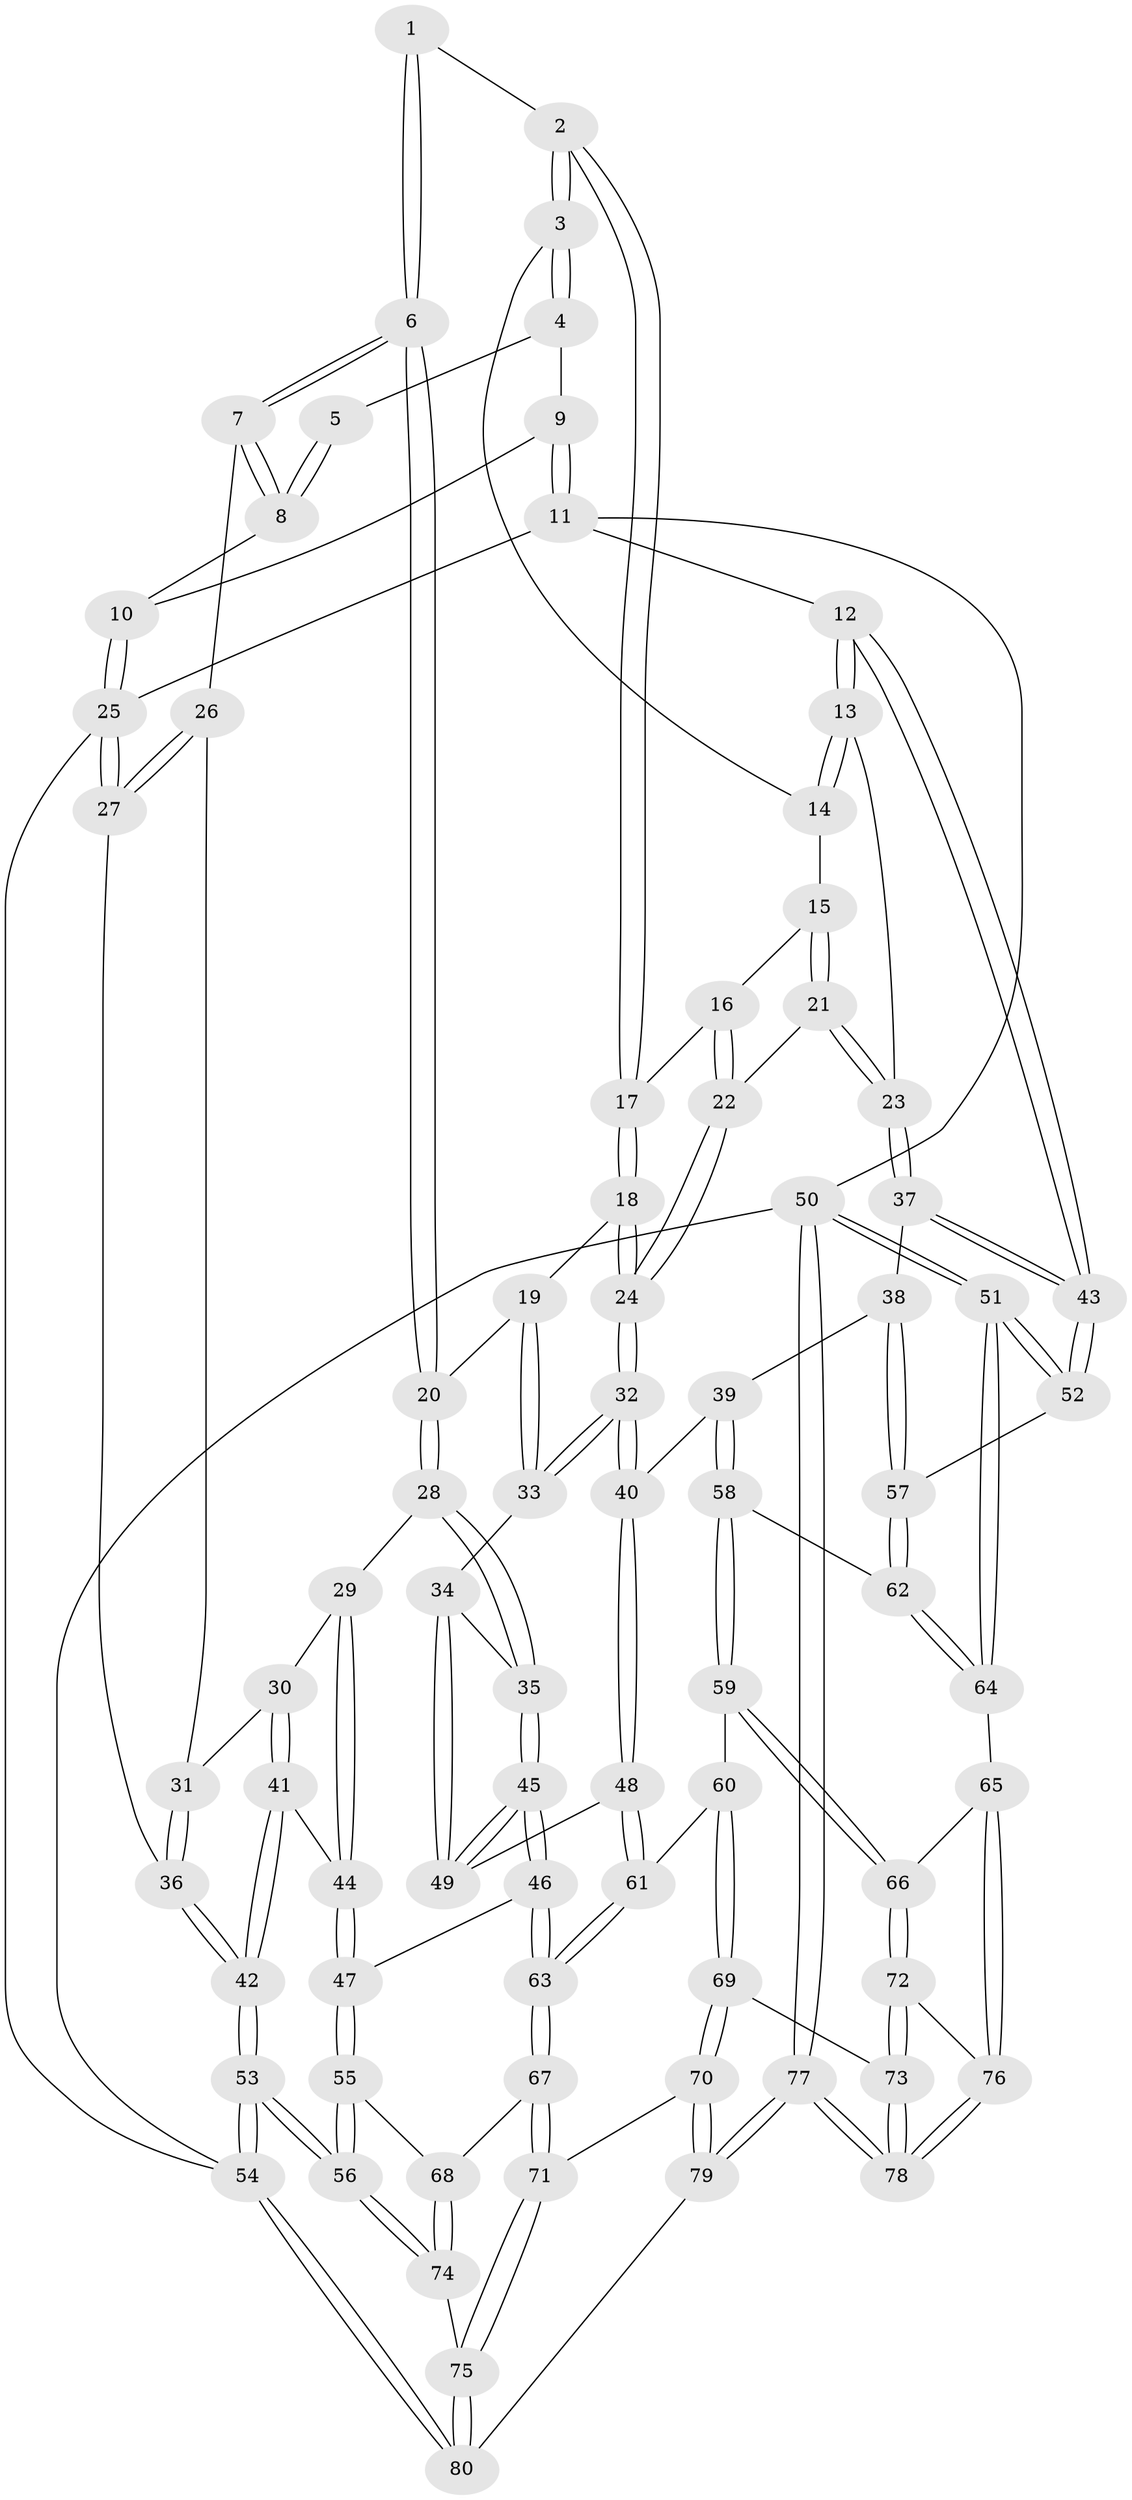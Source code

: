 // Generated by graph-tools (version 1.1) at 2025/51/03/09/25 03:51:02]
// undirected, 80 vertices, 197 edges
graph export_dot {
graph [start="1"]
  node [color=gray90,style=filled];
  1 [pos="+0.30081908494177334+0.11085880814499745"];
  2 [pos="+0.5335857200511509+0.03886740287095691"];
  3 [pos="+0.5361693413780755+0.026518758604889885"];
  4 [pos="+0.5292434775292991+0"];
  5 [pos="+0.28835837685780713+0.08833552855846595"];
  6 [pos="+0.3069186460098309+0.23541114403390254"];
  7 [pos="+0.20925794027787376+0.19884628063848453"];
  8 [pos="+0.09689156984911801+0"];
  9 [pos="+0.5302610406552329+0"];
  10 [pos="+0+0"];
  11 [pos="+1+0"];
  12 [pos="+1+0"];
  13 [pos="+1+0.07922926469613611"];
  14 [pos="+0.7665641259636521+0.12787669910227806"];
  15 [pos="+0.7177730871946354+0.21010428613901722"];
  16 [pos="+0.623019479176425+0.16818205162692293"];
  17 [pos="+0.5296950748480106+0.07180507248172699"];
  18 [pos="+0.47192936134395963+0.19262446228069757"];
  19 [pos="+0.4432632517721144+0.2200174786014217"];
  20 [pos="+0.3269930034100434+0.2521630740308379"];
  21 [pos="+0.7467305161198847+0.30081359413929987"];
  22 [pos="+0.662728899460871+0.3256057039482663"];
  23 [pos="+0.795765213508128+0.3130934989430228"];
  24 [pos="+0.6391617515023434+0.3420428782617059"];
  25 [pos="+0+0"];
  26 [pos="+0.13026668921011078+0.2628265665357204"];
  27 [pos="+0+0"];
  28 [pos="+0.285250789025764+0.380101481914705"];
  29 [pos="+0.22089219508497845+0.39166751991023135"];
  30 [pos="+0.13038253716037643+0.3419631238710743"];
  31 [pos="+0.12259294770814567+0.3225970838599257"];
  32 [pos="+0.5832717501216652+0.47578658638422433"];
  33 [pos="+0.4947823291342468+0.41880709702786245"];
  34 [pos="+0.3703510107780016+0.4369982771009325"];
  35 [pos="+0.32674851992498977+0.4343684570390038"];
  36 [pos="+0+0.2683918071078215"];
  37 [pos="+0.8458008835901603+0.5112546091896347"];
  38 [pos="+0.815259875533834+0.5347596774246364"];
  39 [pos="+0.720411594742714+0.5564486658619402"];
  40 [pos="+0.6020732657650844+0.530783473175132"];
  41 [pos="+0.017312196273727744+0.45791994996057533"];
  42 [pos="+0+0.44853565978579724"];
  43 [pos="+1+0.49533246565311123"];
  44 [pos="+0.1348419863353692+0.5297866725412522"];
  45 [pos="+0.30232714876531525+0.6063762728792851"];
  46 [pos="+0.28631598233228606+0.6247449400025172"];
  47 [pos="+0.19202677312195437+0.6850655509143411"];
  48 [pos="+0.5544998170913397+0.5848006693091381"];
  49 [pos="+0.4588068897542705+0.5807517458356514"];
  50 [pos="+1+1"];
  51 [pos="+1+0.7264901042743845"];
  52 [pos="+1+0.5665596987947354"];
  53 [pos="+0+1"];
  54 [pos="+0+1"];
  55 [pos="+0.18256848514912732+0.7054563668861205"];
  56 [pos="+0+0.9395943496953998"];
  57 [pos="+0.8606743818096558+0.7045594337046271"];
  58 [pos="+0.7212561020222569+0.7227819625308614"];
  59 [pos="+0.664625785205103+0.7924519092772169"];
  60 [pos="+0.6120187305846073+0.7912878028795911"];
  61 [pos="+0.5267130924730278+0.7507024180130819"];
  62 [pos="+0.8648789419506029+0.770581416031886"];
  63 [pos="+0.5140381780557639+0.7588493150255876"];
  64 [pos="+0.8714709994313504+0.782679605001287"];
  65 [pos="+0.8604580754317049+0.8137876242163274"];
  66 [pos="+0.695427222701215+0.8246463038384277"];
  67 [pos="+0.48977155611447515+0.787487088979825"];
  68 [pos="+0.3579163500887315+0.8035481454375067"];
  69 [pos="+0.6051180946035868+0.9878221898897697"];
  70 [pos="+0.5824904065094685+1"];
  71 [pos="+0.48767548863930227+0.8173743203515618"];
  72 [pos="+0.7097618650351628+0.8817986468404577"];
  73 [pos="+0.7041701621050445+0.9307372305637972"];
  74 [pos="+0.352924336615167+0.8690965234224033"];
  75 [pos="+0.3799232097761896+1"];
  76 [pos="+0.8618065029770442+0.8732678882298116"];
  77 [pos="+1+1"];
  78 [pos="+0.8990758431339156+1"];
  79 [pos="+0.5212370104816156+1"];
  80 [pos="+0.34708312651099255+1"];
  1 -- 2;
  1 -- 6;
  1 -- 6;
  2 -- 3;
  2 -- 3;
  2 -- 17;
  2 -- 17;
  3 -- 4;
  3 -- 4;
  3 -- 14;
  4 -- 5;
  4 -- 9;
  5 -- 8;
  5 -- 8;
  6 -- 7;
  6 -- 7;
  6 -- 20;
  6 -- 20;
  7 -- 8;
  7 -- 8;
  7 -- 26;
  8 -- 10;
  9 -- 10;
  9 -- 11;
  9 -- 11;
  10 -- 25;
  10 -- 25;
  11 -- 12;
  11 -- 25;
  11 -- 50;
  12 -- 13;
  12 -- 13;
  12 -- 43;
  12 -- 43;
  13 -- 14;
  13 -- 14;
  13 -- 23;
  14 -- 15;
  15 -- 16;
  15 -- 21;
  15 -- 21;
  16 -- 17;
  16 -- 22;
  16 -- 22;
  17 -- 18;
  17 -- 18;
  18 -- 19;
  18 -- 24;
  18 -- 24;
  19 -- 20;
  19 -- 33;
  19 -- 33;
  20 -- 28;
  20 -- 28;
  21 -- 22;
  21 -- 23;
  21 -- 23;
  22 -- 24;
  22 -- 24;
  23 -- 37;
  23 -- 37;
  24 -- 32;
  24 -- 32;
  25 -- 27;
  25 -- 27;
  25 -- 54;
  26 -- 27;
  26 -- 27;
  26 -- 31;
  27 -- 36;
  28 -- 29;
  28 -- 35;
  28 -- 35;
  29 -- 30;
  29 -- 44;
  29 -- 44;
  30 -- 31;
  30 -- 41;
  30 -- 41;
  31 -- 36;
  31 -- 36;
  32 -- 33;
  32 -- 33;
  32 -- 40;
  32 -- 40;
  33 -- 34;
  34 -- 35;
  34 -- 49;
  34 -- 49;
  35 -- 45;
  35 -- 45;
  36 -- 42;
  36 -- 42;
  37 -- 38;
  37 -- 43;
  37 -- 43;
  38 -- 39;
  38 -- 57;
  38 -- 57;
  39 -- 40;
  39 -- 58;
  39 -- 58;
  40 -- 48;
  40 -- 48;
  41 -- 42;
  41 -- 42;
  41 -- 44;
  42 -- 53;
  42 -- 53;
  43 -- 52;
  43 -- 52;
  44 -- 47;
  44 -- 47;
  45 -- 46;
  45 -- 46;
  45 -- 49;
  45 -- 49;
  46 -- 47;
  46 -- 63;
  46 -- 63;
  47 -- 55;
  47 -- 55;
  48 -- 49;
  48 -- 61;
  48 -- 61;
  50 -- 51;
  50 -- 51;
  50 -- 77;
  50 -- 77;
  50 -- 54;
  51 -- 52;
  51 -- 52;
  51 -- 64;
  51 -- 64;
  52 -- 57;
  53 -- 54;
  53 -- 54;
  53 -- 56;
  53 -- 56;
  54 -- 80;
  54 -- 80;
  55 -- 56;
  55 -- 56;
  55 -- 68;
  56 -- 74;
  56 -- 74;
  57 -- 62;
  57 -- 62;
  58 -- 59;
  58 -- 59;
  58 -- 62;
  59 -- 60;
  59 -- 66;
  59 -- 66;
  60 -- 61;
  60 -- 69;
  60 -- 69;
  61 -- 63;
  61 -- 63;
  62 -- 64;
  62 -- 64;
  63 -- 67;
  63 -- 67;
  64 -- 65;
  65 -- 66;
  65 -- 76;
  65 -- 76;
  66 -- 72;
  66 -- 72;
  67 -- 68;
  67 -- 71;
  67 -- 71;
  68 -- 74;
  68 -- 74;
  69 -- 70;
  69 -- 70;
  69 -- 73;
  70 -- 71;
  70 -- 79;
  70 -- 79;
  71 -- 75;
  71 -- 75;
  72 -- 73;
  72 -- 73;
  72 -- 76;
  73 -- 78;
  73 -- 78;
  74 -- 75;
  75 -- 80;
  75 -- 80;
  76 -- 78;
  76 -- 78;
  77 -- 78;
  77 -- 78;
  77 -- 79;
  77 -- 79;
  79 -- 80;
}
